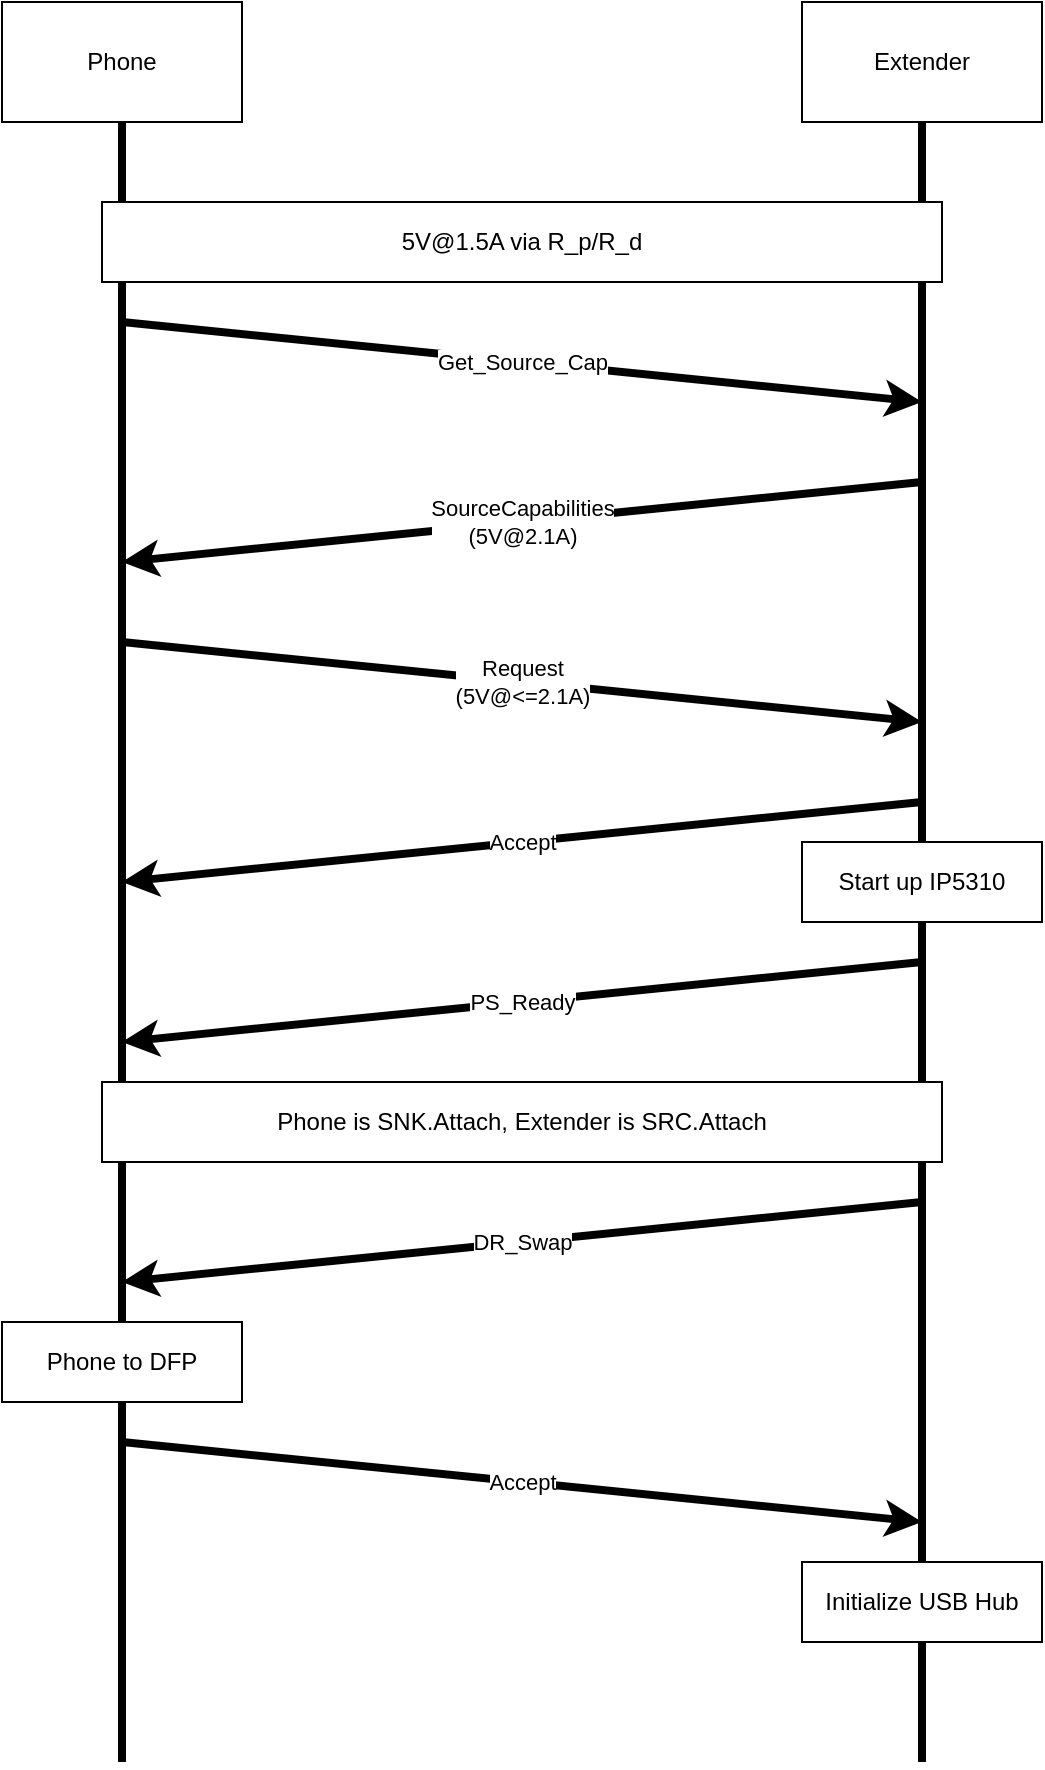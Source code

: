 <mxfile version="20.8.16" type="device"><diagram id="kgpKYQtTHZ0yAKxKKP6v" name="Page-1"><mxGraphModel dx="574" dy="342" grid="1" gridSize="10" guides="1" tooltips="1" connect="1" arrows="1" fold="1" page="1" pageScale="1" pageWidth="850" pageHeight="1100" math="0" shadow="0"><root><mxCell id="0"/><mxCell id="1" parent="0"/><mxCell id="B_YVlWmVRaonfvMiBL94-1" value="" style="endArrow=none;html=1;rounded=0;strokeWidth=4;" edge="1" parent="1" target="B_YVlWmVRaonfvMiBL94-3"><mxGeometry width="50" height="50" relative="1" as="geometry"><mxPoint x="240" y="920" as="sourcePoint"/><mxPoint x="240" y="80" as="targetPoint"/></mxGeometry></mxCell><mxCell id="B_YVlWmVRaonfvMiBL94-2" value="" style="endArrow=none;html=1;rounded=0;strokeWidth=4;" edge="1" parent="1"><mxGeometry width="50" height="50" relative="1" as="geometry"><mxPoint x="640" y="920" as="sourcePoint"/><mxPoint x="640" y="80" as="targetPoint"/></mxGeometry></mxCell><mxCell id="B_YVlWmVRaonfvMiBL94-3" value="Phone" style="rounded=0;whiteSpace=wrap;html=1;" vertex="1" parent="1"><mxGeometry x="180" y="40" width="120" height="60" as="geometry"/></mxCell><mxCell id="B_YVlWmVRaonfvMiBL94-4" value="Extender" style="rounded=0;whiteSpace=wrap;html=1;" vertex="1" parent="1"><mxGeometry x="580" y="40" width="120" height="60" as="geometry"/></mxCell><mxCell id="B_YVlWmVRaonfvMiBL94-5" value="Get_Source_Cap" style="endArrow=classic;html=1;rounded=0;strokeWidth=4;" edge="1" parent="1"><mxGeometry width="50" height="50" relative="1" as="geometry"><mxPoint x="240" y="200" as="sourcePoint"/><mxPoint x="640" y="240" as="targetPoint"/></mxGeometry></mxCell><mxCell id="B_YVlWmVRaonfvMiBL94-9" value="SourceCapabilities&lt;br&gt;(5V@2.1A)" style="endArrow=classic;html=1;rounded=0;strokeWidth=4;" edge="1" parent="1"><mxGeometry width="50" height="50" relative="1" as="geometry"><mxPoint x="640" y="280" as="sourcePoint"/><mxPoint x="240" y="320" as="targetPoint"/></mxGeometry></mxCell><mxCell id="B_YVlWmVRaonfvMiBL94-10" value="Request&lt;br&gt;(5V@&amp;lt;=2.1A)" style="endArrow=classic;html=1;rounded=0;strokeWidth=4;" edge="1" parent="1"><mxGeometry width="50" height="50" relative="1" as="geometry"><mxPoint x="240" y="360" as="sourcePoint"/><mxPoint x="640" y="400" as="targetPoint"/></mxGeometry></mxCell><mxCell id="B_YVlWmVRaonfvMiBL94-11" value="Accept" style="endArrow=classic;html=1;rounded=0;strokeWidth=4;" edge="1" parent="1"><mxGeometry width="50" height="50" relative="1" as="geometry"><mxPoint x="640" y="440" as="sourcePoint"/><mxPoint x="240" y="480" as="targetPoint"/></mxGeometry></mxCell><mxCell id="B_YVlWmVRaonfvMiBL94-14" value="Accept" style="endArrow=classic;html=1;rounded=0;strokeWidth=4;" edge="1" parent="1"><mxGeometry width="50" height="50" relative="1" as="geometry"><mxPoint x="240" y="760" as="sourcePoint"/><mxPoint x="640" y="800" as="targetPoint"/></mxGeometry></mxCell><mxCell id="B_YVlWmVRaonfvMiBL94-16" value="PS_Ready" style="endArrow=classic;html=1;rounded=0;strokeWidth=4;" edge="1" parent="1"><mxGeometry width="50" height="50" relative="1" as="geometry"><mxPoint x="640" y="520" as="sourcePoint"/><mxPoint x="240" y="560" as="targetPoint"/></mxGeometry></mxCell><mxCell id="B_YVlWmVRaonfvMiBL94-17" value="Start up IP5310" style="rounded=0;whiteSpace=wrap;html=1;" vertex="1" parent="1"><mxGeometry x="580" y="460" width="120" height="40" as="geometry"/></mxCell><mxCell id="B_YVlWmVRaonfvMiBL94-18" value="&lt;span style=&quot;font-weight: normal;&quot;&gt;5V@1.5A via R_p/R_d&lt;/span&gt;" style="rounded=0;whiteSpace=wrap;html=1;fontStyle=1" vertex="1" parent="1"><mxGeometry x="230" y="140" width="420" height="40" as="geometry"/></mxCell><mxCell id="B_YVlWmVRaonfvMiBL94-20" value="DR_Swap" style="endArrow=classic;html=1;rounded=0;strokeWidth=4;" edge="1" parent="1"><mxGeometry x="-0.001" width="50" height="50" relative="1" as="geometry"><mxPoint x="640" y="640" as="sourcePoint"/><mxPoint x="240" y="680" as="targetPoint"/><mxPoint as="offset"/></mxGeometry></mxCell><mxCell id="B_YVlWmVRaonfvMiBL94-21" value="&lt;span style=&quot;font-weight: normal;&quot;&gt;Phone is SNK.Attach, Extender is SRC.Attach&lt;/span&gt;" style="rounded=0;whiteSpace=wrap;html=1;fontStyle=1" vertex="1" parent="1"><mxGeometry x="230" y="580" width="420" height="40" as="geometry"/></mxCell><mxCell id="B_YVlWmVRaonfvMiBL94-22" value="Phone to DFP" style="rounded=0;whiteSpace=wrap;html=1;" vertex="1" parent="1"><mxGeometry x="180" y="700" width="120" height="40" as="geometry"/></mxCell><mxCell id="B_YVlWmVRaonfvMiBL94-23" value="Initialize USB Hub" style="rounded=0;whiteSpace=wrap;html=1;" vertex="1" parent="1"><mxGeometry x="580" y="820" width="120" height="40" as="geometry"/></mxCell></root></mxGraphModel></diagram></mxfile>